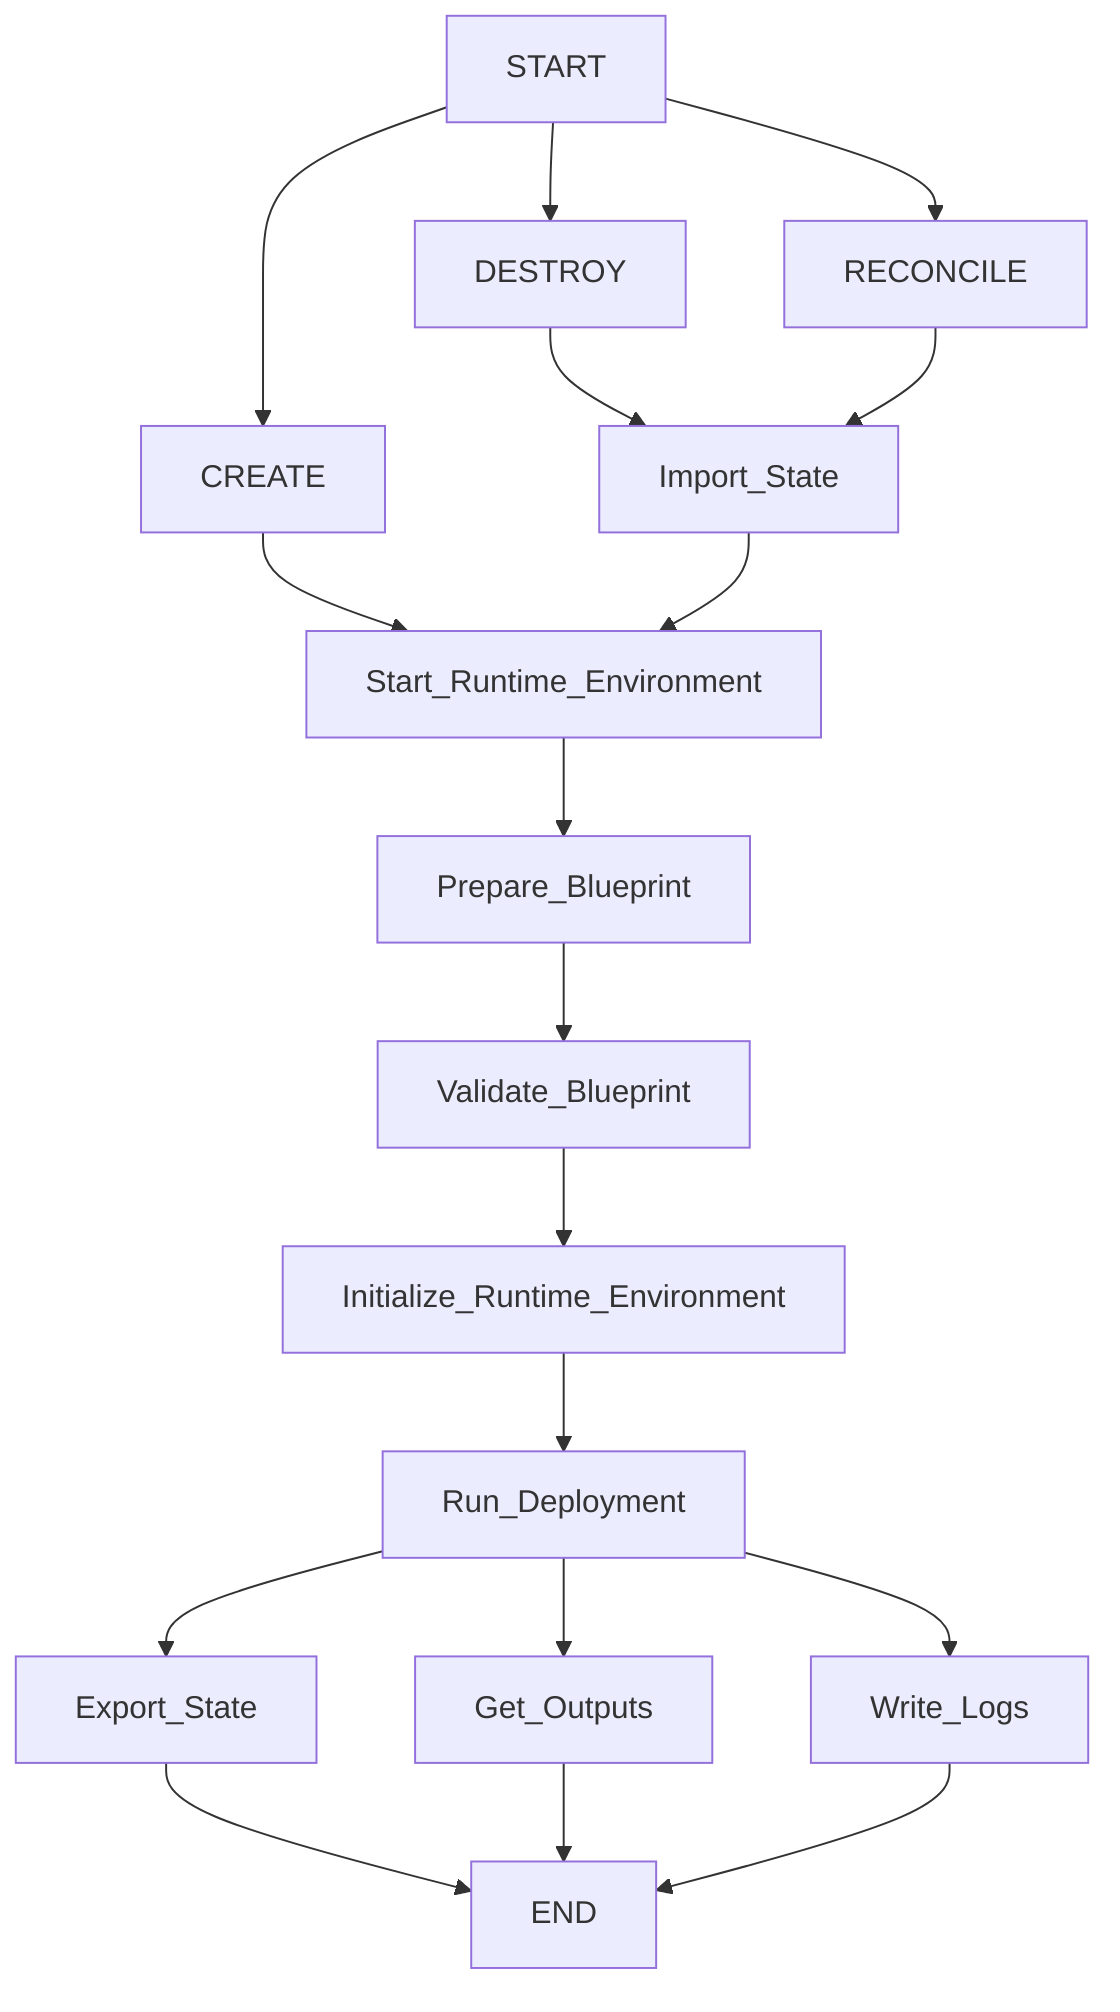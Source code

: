 graph TD
    START --> CREATE
    START --> RECONCILE
    START --> DESTROY

    CREATE --> Start_Runtime_Environment
    DESTROY --> Import_State
    RECONCILE --> Import_State
    Import_State --> Start_Runtime_Environment

    Start_Runtime_Environment --> Prepare_Blueprint
    Prepare_Blueprint --> Validate_Blueprint
    Validate_Blueprint --> Initialize_Runtime_Environment
    Initialize_Runtime_Environment --> Run_Deployment
    Run_Deployment --> Export_State
    Run_Deployment --> Get_Outputs
    Run_Deployment --> Write_Logs

    Export_State --> END
    Get_Outputs --> END
    Write_Logs --> END